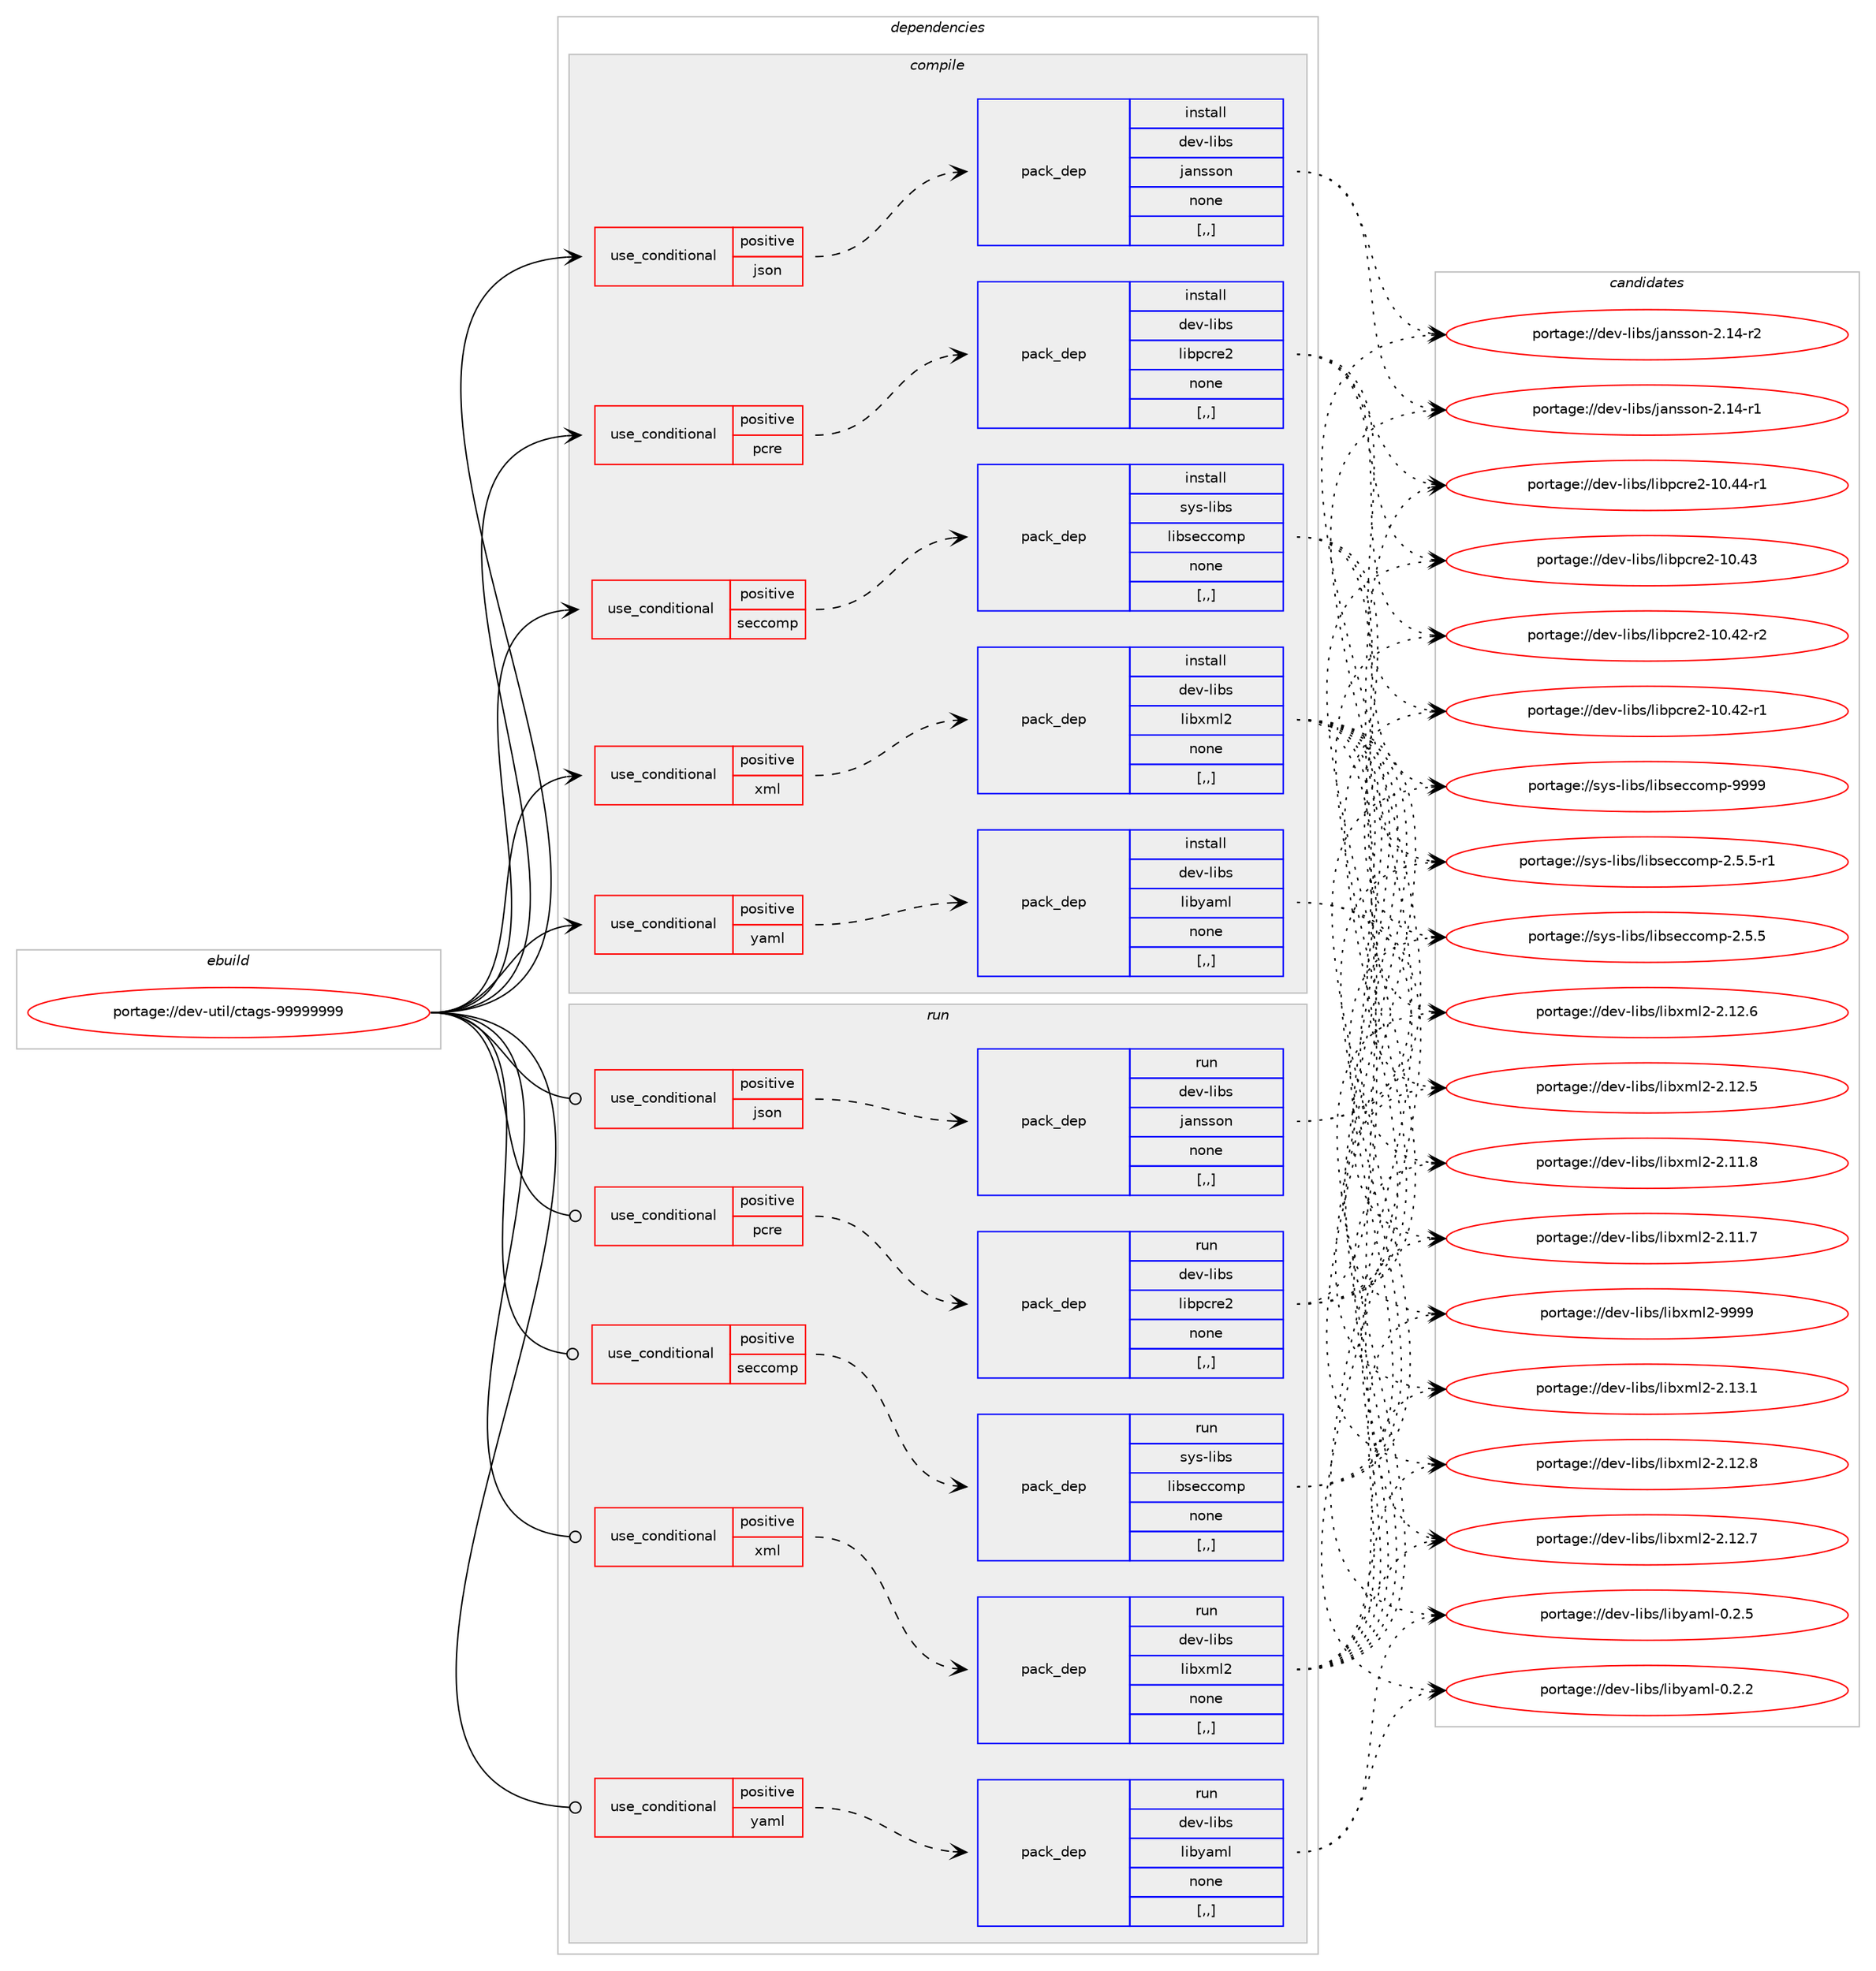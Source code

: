 digraph prolog {

# *************
# Graph options
# *************

newrank=true;
concentrate=true;
compound=true;
graph [rankdir=LR,fontname=Helvetica,fontsize=10,ranksep=1.5];#, ranksep=2.5, nodesep=0.2];
edge  [arrowhead=vee];
node  [fontname=Helvetica,fontsize=10];

# **********
# The ebuild
# **********

subgraph cluster_leftcol {
color=gray;
label=<<i>ebuild</i>>;
id [label="portage://dev-util/ctags-99999999", color=red, width=4, href="../dev-util/ctags-99999999.svg"];
}

# ****************
# The dependencies
# ****************

subgraph cluster_midcol {
color=gray;
label=<<i>dependencies</i>>;
subgraph cluster_compile {
fillcolor="#eeeeee";
style=filled;
label=<<i>compile</i>>;
subgraph cond59869 {
dependency212886 [label=<<TABLE BORDER="0" CELLBORDER="1" CELLSPACING="0" CELLPADDING="4"><TR><TD ROWSPAN="3" CELLPADDING="10">use_conditional</TD></TR><TR><TD>positive</TD></TR><TR><TD>json</TD></TR></TABLE>>, shape=none, color=red];
subgraph pack151612 {
dependency212887 [label=<<TABLE BORDER="0" CELLBORDER="1" CELLSPACING="0" CELLPADDING="4" WIDTH="220"><TR><TD ROWSPAN="6" CELLPADDING="30">pack_dep</TD></TR><TR><TD WIDTH="110">install</TD></TR><TR><TD>dev-libs</TD></TR><TR><TD>jansson</TD></TR><TR><TD>none</TD></TR><TR><TD>[,,]</TD></TR></TABLE>>, shape=none, color=blue];
}
dependency212886:e -> dependency212887:w [weight=20,style="dashed",arrowhead="vee"];
}
id:e -> dependency212886:w [weight=20,style="solid",arrowhead="vee"];
subgraph cond59870 {
dependency212888 [label=<<TABLE BORDER="0" CELLBORDER="1" CELLSPACING="0" CELLPADDING="4"><TR><TD ROWSPAN="3" CELLPADDING="10">use_conditional</TD></TR><TR><TD>positive</TD></TR><TR><TD>pcre</TD></TR></TABLE>>, shape=none, color=red];
subgraph pack151613 {
dependency212889 [label=<<TABLE BORDER="0" CELLBORDER="1" CELLSPACING="0" CELLPADDING="4" WIDTH="220"><TR><TD ROWSPAN="6" CELLPADDING="30">pack_dep</TD></TR><TR><TD WIDTH="110">install</TD></TR><TR><TD>dev-libs</TD></TR><TR><TD>libpcre2</TD></TR><TR><TD>none</TD></TR><TR><TD>[,,]</TD></TR></TABLE>>, shape=none, color=blue];
}
dependency212888:e -> dependency212889:w [weight=20,style="dashed",arrowhead="vee"];
}
id:e -> dependency212888:w [weight=20,style="solid",arrowhead="vee"];
subgraph cond59871 {
dependency212890 [label=<<TABLE BORDER="0" CELLBORDER="1" CELLSPACING="0" CELLPADDING="4"><TR><TD ROWSPAN="3" CELLPADDING="10">use_conditional</TD></TR><TR><TD>positive</TD></TR><TR><TD>seccomp</TD></TR></TABLE>>, shape=none, color=red];
subgraph pack151614 {
dependency212891 [label=<<TABLE BORDER="0" CELLBORDER="1" CELLSPACING="0" CELLPADDING="4" WIDTH="220"><TR><TD ROWSPAN="6" CELLPADDING="30">pack_dep</TD></TR><TR><TD WIDTH="110">install</TD></TR><TR><TD>sys-libs</TD></TR><TR><TD>libseccomp</TD></TR><TR><TD>none</TD></TR><TR><TD>[,,]</TD></TR></TABLE>>, shape=none, color=blue];
}
dependency212890:e -> dependency212891:w [weight=20,style="dashed",arrowhead="vee"];
}
id:e -> dependency212890:w [weight=20,style="solid",arrowhead="vee"];
subgraph cond59872 {
dependency212892 [label=<<TABLE BORDER="0" CELLBORDER="1" CELLSPACING="0" CELLPADDING="4"><TR><TD ROWSPAN="3" CELLPADDING="10">use_conditional</TD></TR><TR><TD>positive</TD></TR><TR><TD>xml</TD></TR></TABLE>>, shape=none, color=red];
subgraph pack151615 {
dependency212893 [label=<<TABLE BORDER="0" CELLBORDER="1" CELLSPACING="0" CELLPADDING="4" WIDTH="220"><TR><TD ROWSPAN="6" CELLPADDING="30">pack_dep</TD></TR><TR><TD WIDTH="110">install</TD></TR><TR><TD>dev-libs</TD></TR><TR><TD>libxml2</TD></TR><TR><TD>none</TD></TR><TR><TD>[,,]</TD></TR></TABLE>>, shape=none, color=blue];
}
dependency212892:e -> dependency212893:w [weight=20,style="dashed",arrowhead="vee"];
}
id:e -> dependency212892:w [weight=20,style="solid",arrowhead="vee"];
subgraph cond59873 {
dependency212894 [label=<<TABLE BORDER="0" CELLBORDER="1" CELLSPACING="0" CELLPADDING="4"><TR><TD ROWSPAN="3" CELLPADDING="10">use_conditional</TD></TR><TR><TD>positive</TD></TR><TR><TD>yaml</TD></TR></TABLE>>, shape=none, color=red];
subgraph pack151616 {
dependency212895 [label=<<TABLE BORDER="0" CELLBORDER="1" CELLSPACING="0" CELLPADDING="4" WIDTH="220"><TR><TD ROWSPAN="6" CELLPADDING="30">pack_dep</TD></TR><TR><TD WIDTH="110">install</TD></TR><TR><TD>dev-libs</TD></TR><TR><TD>libyaml</TD></TR><TR><TD>none</TD></TR><TR><TD>[,,]</TD></TR></TABLE>>, shape=none, color=blue];
}
dependency212894:e -> dependency212895:w [weight=20,style="dashed",arrowhead="vee"];
}
id:e -> dependency212894:w [weight=20,style="solid",arrowhead="vee"];
}
subgraph cluster_compileandrun {
fillcolor="#eeeeee";
style=filled;
label=<<i>compile and run</i>>;
}
subgraph cluster_run {
fillcolor="#eeeeee";
style=filled;
label=<<i>run</i>>;
subgraph cond59874 {
dependency212896 [label=<<TABLE BORDER="0" CELLBORDER="1" CELLSPACING="0" CELLPADDING="4"><TR><TD ROWSPAN="3" CELLPADDING="10">use_conditional</TD></TR><TR><TD>positive</TD></TR><TR><TD>json</TD></TR></TABLE>>, shape=none, color=red];
subgraph pack151617 {
dependency212897 [label=<<TABLE BORDER="0" CELLBORDER="1" CELLSPACING="0" CELLPADDING="4" WIDTH="220"><TR><TD ROWSPAN="6" CELLPADDING="30">pack_dep</TD></TR><TR><TD WIDTH="110">run</TD></TR><TR><TD>dev-libs</TD></TR><TR><TD>jansson</TD></TR><TR><TD>none</TD></TR><TR><TD>[,,]</TD></TR></TABLE>>, shape=none, color=blue];
}
dependency212896:e -> dependency212897:w [weight=20,style="dashed",arrowhead="vee"];
}
id:e -> dependency212896:w [weight=20,style="solid",arrowhead="odot"];
subgraph cond59875 {
dependency212898 [label=<<TABLE BORDER="0" CELLBORDER="1" CELLSPACING="0" CELLPADDING="4"><TR><TD ROWSPAN="3" CELLPADDING="10">use_conditional</TD></TR><TR><TD>positive</TD></TR><TR><TD>pcre</TD></TR></TABLE>>, shape=none, color=red];
subgraph pack151618 {
dependency212899 [label=<<TABLE BORDER="0" CELLBORDER="1" CELLSPACING="0" CELLPADDING="4" WIDTH="220"><TR><TD ROWSPAN="6" CELLPADDING="30">pack_dep</TD></TR><TR><TD WIDTH="110">run</TD></TR><TR><TD>dev-libs</TD></TR><TR><TD>libpcre2</TD></TR><TR><TD>none</TD></TR><TR><TD>[,,]</TD></TR></TABLE>>, shape=none, color=blue];
}
dependency212898:e -> dependency212899:w [weight=20,style="dashed",arrowhead="vee"];
}
id:e -> dependency212898:w [weight=20,style="solid",arrowhead="odot"];
subgraph cond59876 {
dependency212900 [label=<<TABLE BORDER="0" CELLBORDER="1" CELLSPACING="0" CELLPADDING="4"><TR><TD ROWSPAN="3" CELLPADDING="10">use_conditional</TD></TR><TR><TD>positive</TD></TR><TR><TD>seccomp</TD></TR></TABLE>>, shape=none, color=red];
subgraph pack151619 {
dependency212901 [label=<<TABLE BORDER="0" CELLBORDER="1" CELLSPACING="0" CELLPADDING="4" WIDTH="220"><TR><TD ROWSPAN="6" CELLPADDING="30">pack_dep</TD></TR><TR><TD WIDTH="110">run</TD></TR><TR><TD>sys-libs</TD></TR><TR><TD>libseccomp</TD></TR><TR><TD>none</TD></TR><TR><TD>[,,]</TD></TR></TABLE>>, shape=none, color=blue];
}
dependency212900:e -> dependency212901:w [weight=20,style="dashed",arrowhead="vee"];
}
id:e -> dependency212900:w [weight=20,style="solid",arrowhead="odot"];
subgraph cond59877 {
dependency212902 [label=<<TABLE BORDER="0" CELLBORDER="1" CELLSPACING="0" CELLPADDING="4"><TR><TD ROWSPAN="3" CELLPADDING="10">use_conditional</TD></TR><TR><TD>positive</TD></TR><TR><TD>xml</TD></TR></TABLE>>, shape=none, color=red];
subgraph pack151620 {
dependency212903 [label=<<TABLE BORDER="0" CELLBORDER="1" CELLSPACING="0" CELLPADDING="4" WIDTH="220"><TR><TD ROWSPAN="6" CELLPADDING="30">pack_dep</TD></TR><TR><TD WIDTH="110">run</TD></TR><TR><TD>dev-libs</TD></TR><TR><TD>libxml2</TD></TR><TR><TD>none</TD></TR><TR><TD>[,,]</TD></TR></TABLE>>, shape=none, color=blue];
}
dependency212902:e -> dependency212903:w [weight=20,style="dashed",arrowhead="vee"];
}
id:e -> dependency212902:w [weight=20,style="solid",arrowhead="odot"];
subgraph cond59878 {
dependency212904 [label=<<TABLE BORDER="0" CELLBORDER="1" CELLSPACING="0" CELLPADDING="4"><TR><TD ROWSPAN="3" CELLPADDING="10">use_conditional</TD></TR><TR><TD>positive</TD></TR><TR><TD>yaml</TD></TR></TABLE>>, shape=none, color=red];
subgraph pack151621 {
dependency212905 [label=<<TABLE BORDER="0" CELLBORDER="1" CELLSPACING="0" CELLPADDING="4" WIDTH="220"><TR><TD ROWSPAN="6" CELLPADDING="30">pack_dep</TD></TR><TR><TD WIDTH="110">run</TD></TR><TR><TD>dev-libs</TD></TR><TR><TD>libyaml</TD></TR><TR><TD>none</TD></TR><TR><TD>[,,]</TD></TR></TABLE>>, shape=none, color=blue];
}
dependency212904:e -> dependency212905:w [weight=20,style="dashed",arrowhead="vee"];
}
id:e -> dependency212904:w [weight=20,style="solid",arrowhead="odot"];
}
}

# **************
# The candidates
# **************

subgraph cluster_choices {
rank=same;
color=gray;
label=<<i>candidates</i>>;

subgraph choice151612 {
color=black;
nodesep=1;
choice1001011184510810598115471069711011511511111045504649524511450 [label="portage://dev-libs/jansson-2.14-r2", color=red, width=4,href="../dev-libs/jansson-2.14-r2.svg"];
choice1001011184510810598115471069711011511511111045504649524511449 [label="portage://dev-libs/jansson-2.14-r1", color=red, width=4,href="../dev-libs/jansson-2.14-r1.svg"];
dependency212887:e -> choice1001011184510810598115471069711011511511111045504649524511450:w [style=dotted,weight="100"];
dependency212887:e -> choice1001011184510810598115471069711011511511111045504649524511449:w [style=dotted,weight="100"];
}
subgraph choice151613 {
color=black;
nodesep=1;
choice1001011184510810598115471081059811299114101504549484652524511449 [label="portage://dev-libs/libpcre2-10.44-r1", color=red, width=4,href="../dev-libs/libpcre2-10.44-r1.svg"];
choice100101118451081059811547108105981129911410150454948465251 [label="portage://dev-libs/libpcre2-10.43", color=red, width=4,href="../dev-libs/libpcre2-10.43.svg"];
choice1001011184510810598115471081059811299114101504549484652504511450 [label="portage://dev-libs/libpcre2-10.42-r2", color=red, width=4,href="../dev-libs/libpcre2-10.42-r2.svg"];
choice1001011184510810598115471081059811299114101504549484652504511449 [label="portage://dev-libs/libpcre2-10.42-r1", color=red, width=4,href="../dev-libs/libpcre2-10.42-r1.svg"];
dependency212889:e -> choice1001011184510810598115471081059811299114101504549484652524511449:w [style=dotted,weight="100"];
dependency212889:e -> choice100101118451081059811547108105981129911410150454948465251:w [style=dotted,weight="100"];
dependency212889:e -> choice1001011184510810598115471081059811299114101504549484652504511450:w [style=dotted,weight="100"];
dependency212889:e -> choice1001011184510810598115471081059811299114101504549484652504511449:w [style=dotted,weight="100"];
}
subgraph choice151614 {
color=black;
nodesep=1;
choice1151211154510810598115471081059811510199991111091124557575757 [label="portage://sys-libs/libseccomp-9999", color=red, width=4,href="../sys-libs/libseccomp-9999.svg"];
choice1151211154510810598115471081059811510199991111091124550465346534511449 [label="portage://sys-libs/libseccomp-2.5.5-r1", color=red, width=4,href="../sys-libs/libseccomp-2.5.5-r1.svg"];
choice115121115451081059811547108105981151019999111109112455046534653 [label="portage://sys-libs/libseccomp-2.5.5", color=red, width=4,href="../sys-libs/libseccomp-2.5.5.svg"];
dependency212891:e -> choice1151211154510810598115471081059811510199991111091124557575757:w [style=dotted,weight="100"];
dependency212891:e -> choice1151211154510810598115471081059811510199991111091124550465346534511449:w [style=dotted,weight="100"];
dependency212891:e -> choice115121115451081059811547108105981151019999111109112455046534653:w [style=dotted,weight="100"];
}
subgraph choice151615 {
color=black;
nodesep=1;
choice10010111845108105981154710810598120109108504557575757 [label="portage://dev-libs/libxml2-9999", color=red, width=4,href="../dev-libs/libxml2-9999.svg"];
choice100101118451081059811547108105981201091085045504649514649 [label="portage://dev-libs/libxml2-2.13.1", color=red, width=4,href="../dev-libs/libxml2-2.13.1.svg"];
choice100101118451081059811547108105981201091085045504649504656 [label="portage://dev-libs/libxml2-2.12.8", color=red, width=4,href="../dev-libs/libxml2-2.12.8.svg"];
choice100101118451081059811547108105981201091085045504649504655 [label="portage://dev-libs/libxml2-2.12.7", color=red, width=4,href="../dev-libs/libxml2-2.12.7.svg"];
choice100101118451081059811547108105981201091085045504649504654 [label="portage://dev-libs/libxml2-2.12.6", color=red, width=4,href="../dev-libs/libxml2-2.12.6.svg"];
choice100101118451081059811547108105981201091085045504649504653 [label="portage://dev-libs/libxml2-2.12.5", color=red, width=4,href="../dev-libs/libxml2-2.12.5.svg"];
choice100101118451081059811547108105981201091085045504649494656 [label="portage://dev-libs/libxml2-2.11.8", color=red, width=4,href="../dev-libs/libxml2-2.11.8.svg"];
choice100101118451081059811547108105981201091085045504649494655 [label="portage://dev-libs/libxml2-2.11.7", color=red, width=4,href="../dev-libs/libxml2-2.11.7.svg"];
dependency212893:e -> choice10010111845108105981154710810598120109108504557575757:w [style=dotted,weight="100"];
dependency212893:e -> choice100101118451081059811547108105981201091085045504649514649:w [style=dotted,weight="100"];
dependency212893:e -> choice100101118451081059811547108105981201091085045504649504656:w [style=dotted,weight="100"];
dependency212893:e -> choice100101118451081059811547108105981201091085045504649504655:w [style=dotted,weight="100"];
dependency212893:e -> choice100101118451081059811547108105981201091085045504649504654:w [style=dotted,weight="100"];
dependency212893:e -> choice100101118451081059811547108105981201091085045504649504653:w [style=dotted,weight="100"];
dependency212893:e -> choice100101118451081059811547108105981201091085045504649494656:w [style=dotted,weight="100"];
dependency212893:e -> choice100101118451081059811547108105981201091085045504649494655:w [style=dotted,weight="100"];
}
subgraph choice151616 {
color=black;
nodesep=1;
choice1001011184510810598115471081059812197109108454846504653 [label="portage://dev-libs/libyaml-0.2.5", color=red, width=4,href="../dev-libs/libyaml-0.2.5.svg"];
choice1001011184510810598115471081059812197109108454846504650 [label="portage://dev-libs/libyaml-0.2.2", color=red, width=4,href="../dev-libs/libyaml-0.2.2.svg"];
dependency212895:e -> choice1001011184510810598115471081059812197109108454846504653:w [style=dotted,weight="100"];
dependency212895:e -> choice1001011184510810598115471081059812197109108454846504650:w [style=dotted,weight="100"];
}
subgraph choice151617 {
color=black;
nodesep=1;
choice1001011184510810598115471069711011511511111045504649524511450 [label="portage://dev-libs/jansson-2.14-r2", color=red, width=4,href="../dev-libs/jansson-2.14-r2.svg"];
choice1001011184510810598115471069711011511511111045504649524511449 [label="portage://dev-libs/jansson-2.14-r1", color=red, width=4,href="../dev-libs/jansson-2.14-r1.svg"];
dependency212897:e -> choice1001011184510810598115471069711011511511111045504649524511450:w [style=dotted,weight="100"];
dependency212897:e -> choice1001011184510810598115471069711011511511111045504649524511449:w [style=dotted,weight="100"];
}
subgraph choice151618 {
color=black;
nodesep=1;
choice1001011184510810598115471081059811299114101504549484652524511449 [label="portage://dev-libs/libpcre2-10.44-r1", color=red, width=4,href="../dev-libs/libpcre2-10.44-r1.svg"];
choice100101118451081059811547108105981129911410150454948465251 [label="portage://dev-libs/libpcre2-10.43", color=red, width=4,href="../dev-libs/libpcre2-10.43.svg"];
choice1001011184510810598115471081059811299114101504549484652504511450 [label="portage://dev-libs/libpcre2-10.42-r2", color=red, width=4,href="../dev-libs/libpcre2-10.42-r2.svg"];
choice1001011184510810598115471081059811299114101504549484652504511449 [label="portage://dev-libs/libpcre2-10.42-r1", color=red, width=4,href="../dev-libs/libpcre2-10.42-r1.svg"];
dependency212899:e -> choice1001011184510810598115471081059811299114101504549484652524511449:w [style=dotted,weight="100"];
dependency212899:e -> choice100101118451081059811547108105981129911410150454948465251:w [style=dotted,weight="100"];
dependency212899:e -> choice1001011184510810598115471081059811299114101504549484652504511450:w [style=dotted,weight="100"];
dependency212899:e -> choice1001011184510810598115471081059811299114101504549484652504511449:w [style=dotted,weight="100"];
}
subgraph choice151619 {
color=black;
nodesep=1;
choice1151211154510810598115471081059811510199991111091124557575757 [label="portage://sys-libs/libseccomp-9999", color=red, width=4,href="../sys-libs/libseccomp-9999.svg"];
choice1151211154510810598115471081059811510199991111091124550465346534511449 [label="portage://sys-libs/libseccomp-2.5.5-r1", color=red, width=4,href="../sys-libs/libseccomp-2.5.5-r1.svg"];
choice115121115451081059811547108105981151019999111109112455046534653 [label="portage://sys-libs/libseccomp-2.5.5", color=red, width=4,href="../sys-libs/libseccomp-2.5.5.svg"];
dependency212901:e -> choice1151211154510810598115471081059811510199991111091124557575757:w [style=dotted,weight="100"];
dependency212901:e -> choice1151211154510810598115471081059811510199991111091124550465346534511449:w [style=dotted,weight="100"];
dependency212901:e -> choice115121115451081059811547108105981151019999111109112455046534653:w [style=dotted,weight="100"];
}
subgraph choice151620 {
color=black;
nodesep=1;
choice10010111845108105981154710810598120109108504557575757 [label="portage://dev-libs/libxml2-9999", color=red, width=4,href="../dev-libs/libxml2-9999.svg"];
choice100101118451081059811547108105981201091085045504649514649 [label="portage://dev-libs/libxml2-2.13.1", color=red, width=4,href="../dev-libs/libxml2-2.13.1.svg"];
choice100101118451081059811547108105981201091085045504649504656 [label="portage://dev-libs/libxml2-2.12.8", color=red, width=4,href="../dev-libs/libxml2-2.12.8.svg"];
choice100101118451081059811547108105981201091085045504649504655 [label="portage://dev-libs/libxml2-2.12.7", color=red, width=4,href="../dev-libs/libxml2-2.12.7.svg"];
choice100101118451081059811547108105981201091085045504649504654 [label="portage://dev-libs/libxml2-2.12.6", color=red, width=4,href="../dev-libs/libxml2-2.12.6.svg"];
choice100101118451081059811547108105981201091085045504649504653 [label="portage://dev-libs/libxml2-2.12.5", color=red, width=4,href="../dev-libs/libxml2-2.12.5.svg"];
choice100101118451081059811547108105981201091085045504649494656 [label="portage://dev-libs/libxml2-2.11.8", color=red, width=4,href="../dev-libs/libxml2-2.11.8.svg"];
choice100101118451081059811547108105981201091085045504649494655 [label="portage://dev-libs/libxml2-2.11.7", color=red, width=4,href="../dev-libs/libxml2-2.11.7.svg"];
dependency212903:e -> choice10010111845108105981154710810598120109108504557575757:w [style=dotted,weight="100"];
dependency212903:e -> choice100101118451081059811547108105981201091085045504649514649:w [style=dotted,weight="100"];
dependency212903:e -> choice100101118451081059811547108105981201091085045504649504656:w [style=dotted,weight="100"];
dependency212903:e -> choice100101118451081059811547108105981201091085045504649504655:w [style=dotted,weight="100"];
dependency212903:e -> choice100101118451081059811547108105981201091085045504649504654:w [style=dotted,weight="100"];
dependency212903:e -> choice100101118451081059811547108105981201091085045504649504653:w [style=dotted,weight="100"];
dependency212903:e -> choice100101118451081059811547108105981201091085045504649494656:w [style=dotted,weight="100"];
dependency212903:e -> choice100101118451081059811547108105981201091085045504649494655:w [style=dotted,weight="100"];
}
subgraph choice151621 {
color=black;
nodesep=1;
choice1001011184510810598115471081059812197109108454846504653 [label="portage://dev-libs/libyaml-0.2.5", color=red, width=4,href="../dev-libs/libyaml-0.2.5.svg"];
choice1001011184510810598115471081059812197109108454846504650 [label="portage://dev-libs/libyaml-0.2.2", color=red, width=4,href="../dev-libs/libyaml-0.2.2.svg"];
dependency212905:e -> choice1001011184510810598115471081059812197109108454846504653:w [style=dotted,weight="100"];
dependency212905:e -> choice1001011184510810598115471081059812197109108454846504650:w [style=dotted,weight="100"];
}
}

}
